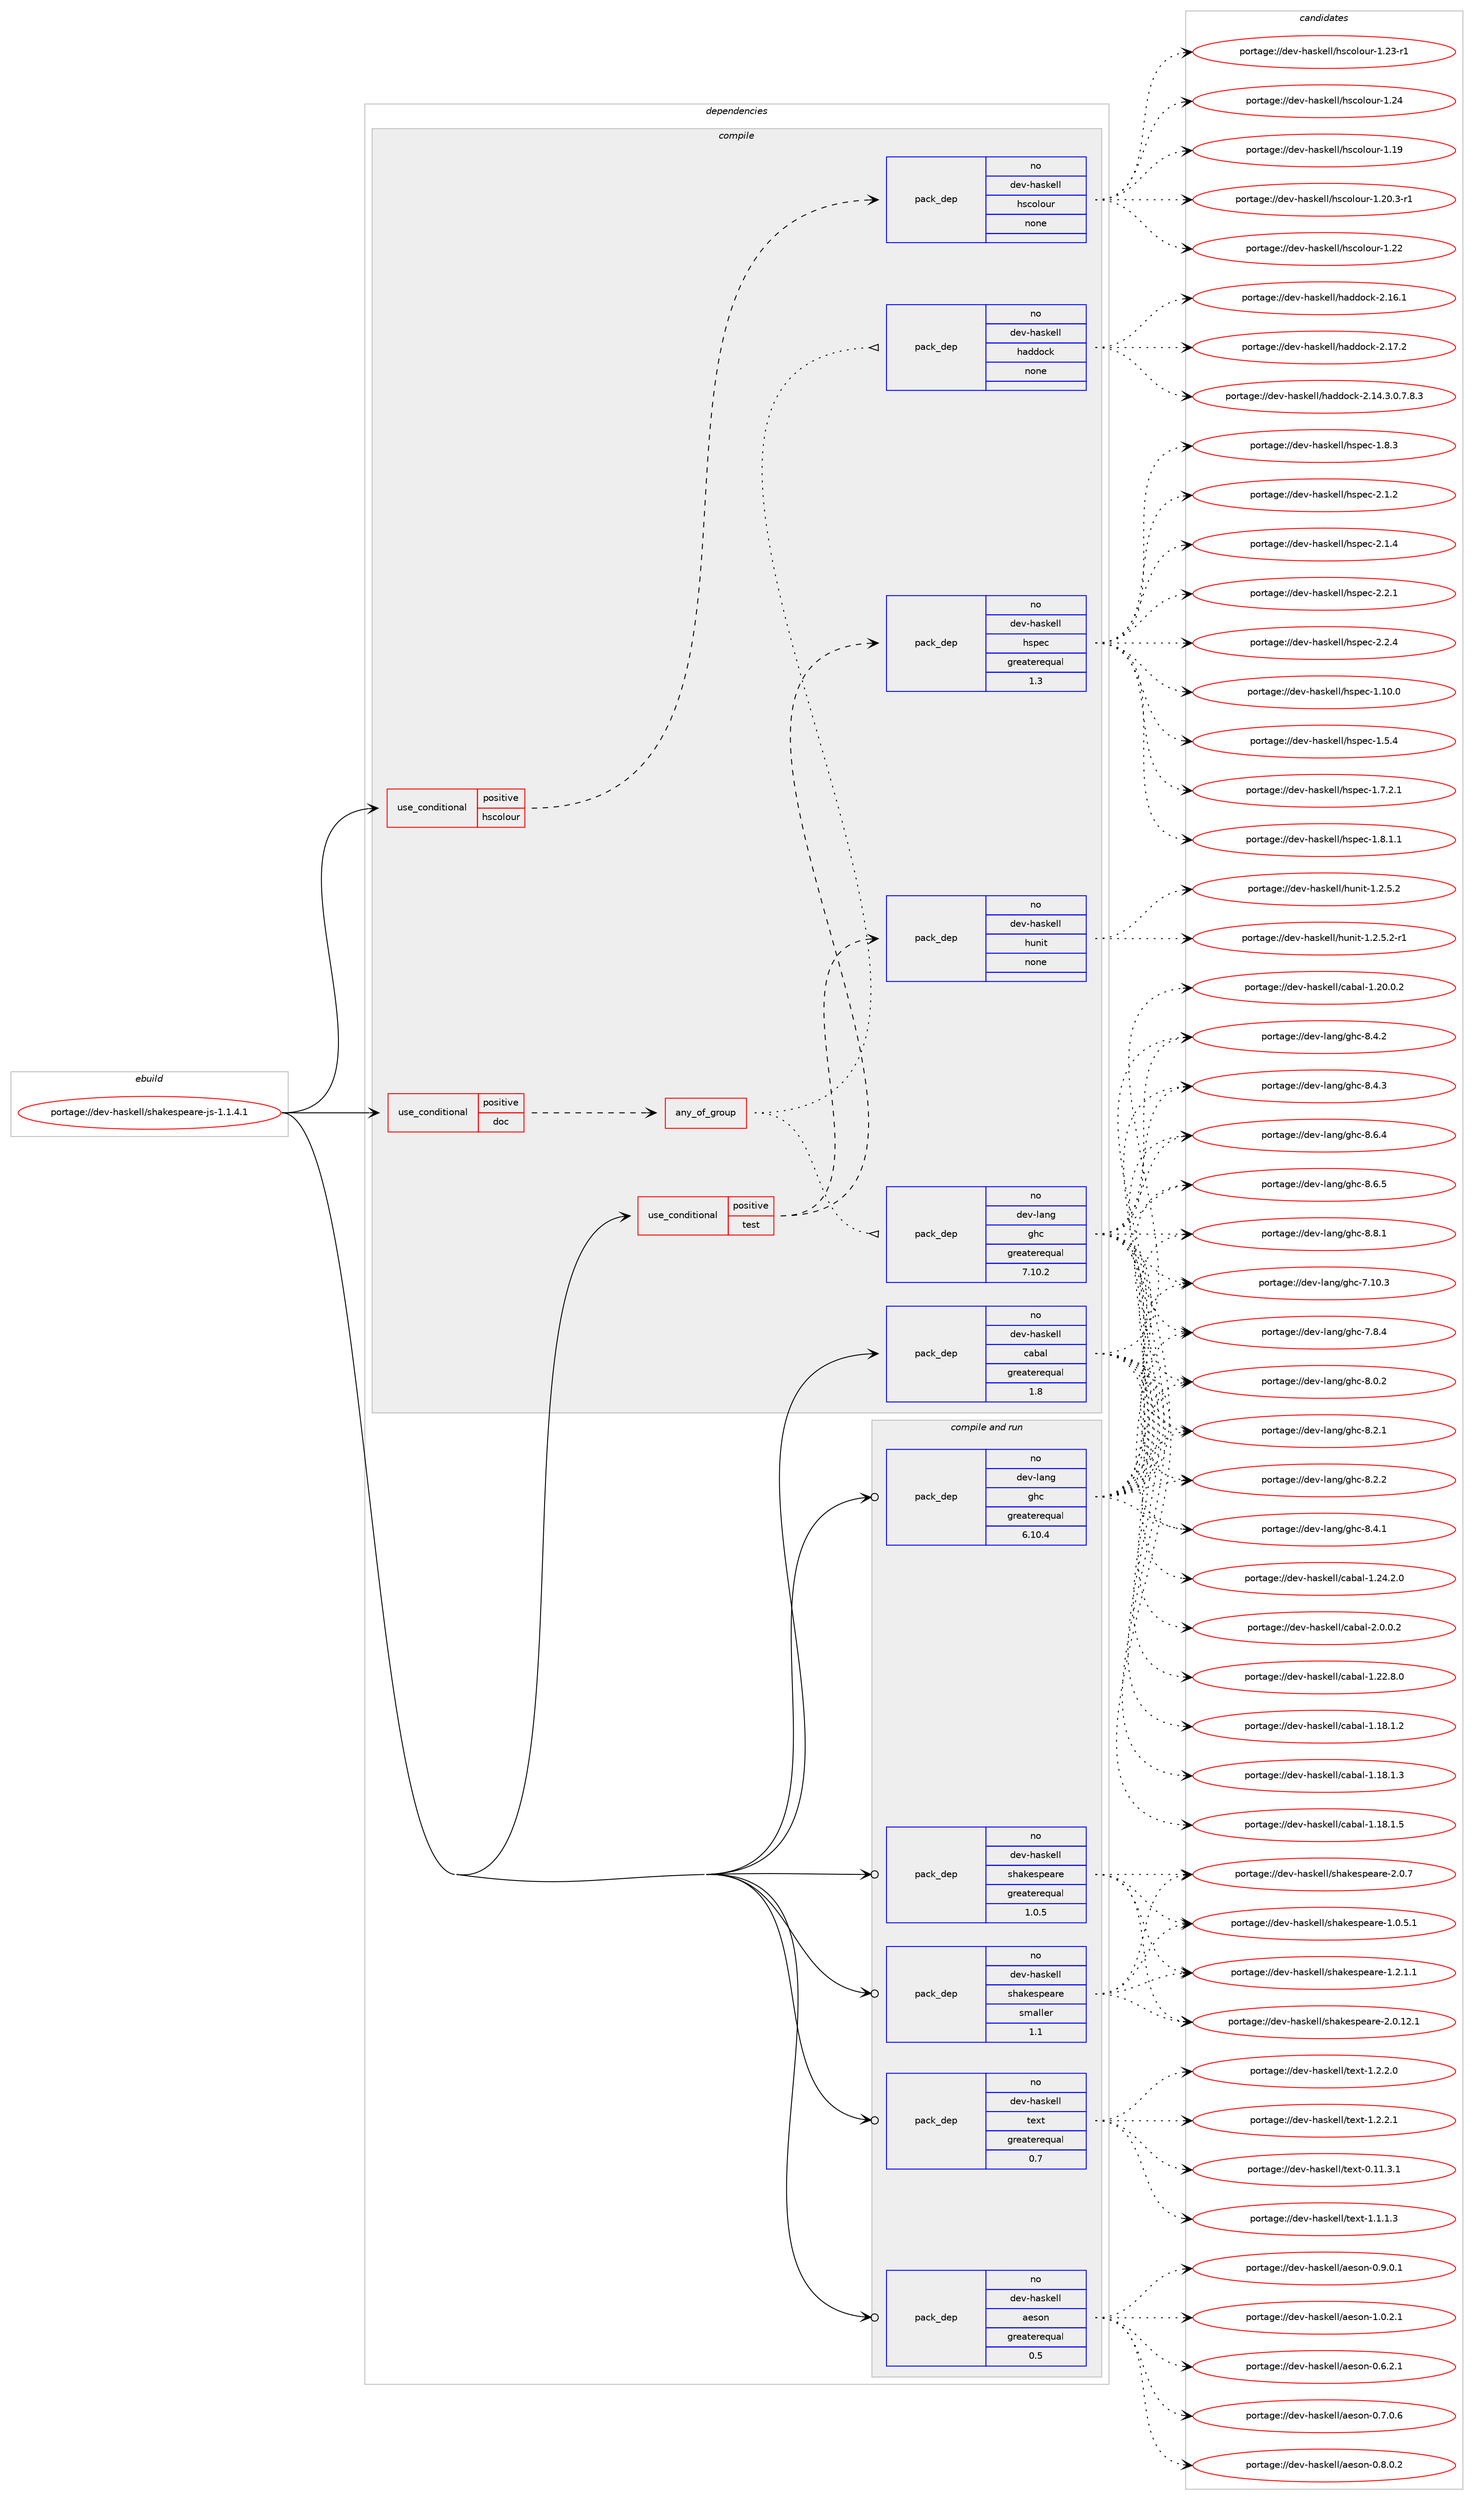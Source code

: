 digraph prolog {

# *************
# Graph options
# *************

newrank=true;
concentrate=true;
compound=true;
graph [rankdir=LR,fontname=Helvetica,fontsize=10,ranksep=1.5];#, ranksep=2.5, nodesep=0.2];
edge  [arrowhead=vee];
node  [fontname=Helvetica,fontsize=10];

# **********
# The ebuild
# **********

subgraph cluster_leftcol {
color=gray;
rank=same;
label=<<i>ebuild</i>>;
id [label="portage://dev-haskell/shakespeare-js-1.1.4.1", color=red, width=4, href="../dev-haskell/shakespeare-js-1.1.4.1.svg"];
}

# ****************
# The dependencies
# ****************

subgraph cluster_midcol {
color=gray;
label=<<i>dependencies</i>>;
subgraph cluster_compile {
fillcolor="#eeeeee";
style=filled;
label=<<i>compile</i>>;
subgraph cond16946 {
dependency78864 [label=<<TABLE BORDER="0" CELLBORDER="1" CELLSPACING="0" CELLPADDING="4"><TR><TD ROWSPAN="3" CELLPADDING="10">use_conditional</TD></TR><TR><TD>positive</TD></TR><TR><TD>doc</TD></TR></TABLE>>, shape=none, color=red];
subgraph any2297 {
dependency78865 [label=<<TABLE BORDER="0" CELLBORDER="1" CELLSPACING="0" CELLPADDING="4"><TR><TD CELLPADDING="10">any_of_group</TD></TR></TABLE>>, shape=none, color=red];subgraph pack59564 {
dependency78866 [label=<<TABLE BORDER="0" CELLBORDER="1" CELLSPACING="0" CELLPADDING="4" WIDTH="220"><TR><TD ROWSPAN="6" CELLPADDING="30">pack_dep</TD></TR><TR><TD WIDTH="110">no</TD></TR><TR><TD>dev-haskell</TD></TR><TR><TD>haddock</TD></TR><TR><TD>none</TD></TR><TR><TD></TD></TR></TABLE>>, shape=none, color=blue];
}
dependency78865:e -> dependency78866:w [weight=20,style="dotted",arrowhead="oinv"];
subgraph pack59565 {
dependency78867 [label=<<TABLE BORDER="0" CELLBORDER="1" CELLSPACING="0" CELLPADDING="4" WIDTH="220"><TR><TD ROWSPAN="6" CELLPADDING="30">pack_dep</TD></TR><TR><TD WIDTH="110">no</TD></TR><TR><TD>dev-lang</TD></TR><TR><TD>ghc</TD></TR><TR><TD>greaterequal</TD></TR><TR><TD>7.10.2</TD></TR></TABLE>>, shape=none, color=blue];
}
dependency78865:e -> dependency78867:w [weight=20,style="dotted",arrowhead="oinv"];
}
dependency78864:e -> dependency78865:w [weight=20,style="dashed",arrowhead="vee"];
}
id:e -> dependency78864:w [weight=20,style="solid",arrowhead="vee"];
subgraph cond16947 {
dependency78868 [label=<<TABLE BORDER="0" CELLBORDER="1" CELLSPACING="0" CELLPADDING="4"><TR><TD ROWSPAN="3" CELLPADDING="10">use_conditional</TD></TR><TR><TD>positive</TD></TR><TR><TD>hscolour</TD></TR></TABLE>>, shape=none, color=red];
subgraph pack59566 {
dependency78869 [label=<<TABLE BORDER="0" CELLBORDER="1" CELLSPACING="0" CELLPADDING="4" WIDTH="220"><TR><TD ROWSPAN="6" CELLPADDING="30">pack_dep</TD></TR><TR><TD WIDTH="110">no</TD></TR><TR><TD>dev-haskell</TD></TR><TR><TD>hscolour</TD></TR><TR><TD>none</TD></TR><TR><TD></TD></TR></TABLE>>, shape=none, color=blue];
}
dependency78868:e -> dependency78869:w [weight=20,style="dashed",arrowhead="vee"];
}
id:e -> dependency78868:w [weight=20,style="solid",arrowhead="vee"];
subgraph cond16948 {
dependency78870 [label=<<TABLE BORDER="0" CELLBORDER="1" CELLSPACING="0" CELLPADDING="4"><TR><TD ROWSPAN="3" CELLPADDING="10">use_conditional</TD></TR><TR><TD>positive</TD></TR><TR><TD>test</TD></TR></TABLE>>, shape=none, color=red];
subgraph pack59567 {
dependency78871 [label=<<TABLE BORDER="0" CELLBORDER="1" CELLSPACING="0" CELLPADDING="4" WIDTH="220"><TR><TD ROWSPAN="6" CELLPADDING="30">pack_dep</TD></TR><TR><TD WIDTH="110">no</TD></TR><TR><TD>dev-haskell</TD></TR><TR><TD>hspec</TD></TR><TR><TD>greaterequal</TD></TR><TR><TD>1.3</TD></TR></TABLE>>, shape=none, color=blue];
}
dependency78870:e -> dependency78871:w [weight=20,style="dashed",arrowhead="vee"];
subgraph pack59568 {
dependency78872 [label=<<TABLE BORDER="0" CELLBORDER="1" CELLSPACING="0" CELLPADDING="4" WIDTH="220"><TR><TD ROWSPAN="6" CELLPADDING="30">pack_dep</TD></TR><TR><TD WIDTH="110">no</TD></TR><TR><TD>dev-haskell</TD></TR><TR><TD>hunit</TD></TR><TR><TD>none</TD></TR><TR><TD></TD></TR></TABLE>>, shape=none, color=blue];
}
dependency78870:e -> dependency78872:w [weight=20,style="dashed",arrowhead="vee"];
}
id:e -> dependency78870:w [weight=20,style="solid",arrowhead="vee"];
subgraph pack59569 {
dependency78873 [label=<<TABLE BORDER="0" CELLBORDER="1" CELLSPACING="0" CELLPADDING="4" WIDTH="220"><TR><TD ROWSPAN="6" CELLPADDING="30">pack_dep</TD></TR><TR><TD WIDTH="110">no</TD></TR><TR><TD>dev-haskell</TD></TR><TR><TD>cabal</TD></TR><TR><TD>greaterequal</TD></TR><TR><TD>1.8</TD></TR></TABLE>>, shape=none, color=blue];
}
id:e -> dependency78873:w [weight=20,style="solid",arrowhead="vee"];
}
subgraph cluster_compileandrun {
fillcolor="#eeeeee";
style=filled;
label=<<i>compile and run</i>>;
subgraph pack59570 {
dependency78874 [label=<<TABLE BORDER="0" CELLBORDER="1" CELLSPACING="0" CELLPADDING="4" WIDTH="220"><TR><TD ROWSPAN="6" CELLPADDING="30">pack_dep</TD></TR><TR><TD WIDTH="110">no</TD></TR><TR><TD>dev-haskell</TD></TR><TR><TD>aeson</TD></TR><TR><TD>greaterequal</TD></TR><TR><TD>0.5</TD></TR></TABLE>>, shape=none, color=blue];
}
id:e -> dependency78874:w [weight=20,style="solid",arrowhead="odotvee"];
subgraph pack59571 {
dependency78875 [label=<<TABLE BORDER="0" CELLBORDER="1" CELLSPACING="0" CELLPADDING="4" WIDTH="220"><TR><TD ROWSPAN="6" CELLPADDING="30">pack_dep</TD></TR><TR><TD WIDTH="110">no</TD></TR><TR><TD>dev-haskell</TD></TR><TR><TD>shakespeare</TD></TR><TR><TD>greaterequal</TD></TR><TR><TD>1.0.5</TD></TR></TABLE>>, shape=none, color=blue];
}
id:e -> dependency78875:w [weight=20,style="solid",arrowhead="odotvee"];
subgraph pack59572 {
dependency78876 [label=<<TABLE BORDER="0" CELLBORDER="1" CELLSPACING="0" CELLPADDING="4" WIDTH="220"><TR><TD ROWSPAN="6" CELLPADDING="30">pack_dep</TD></TR><TR><TD WIDTH="110">no</TD></TR><TR><TD>dev-haskell</TD></TR><TR><TD>shakespeare</TD></TR><TR><TD>smaller</TD></TR><TR><TD>1.1</TD></TR></TABLE>>, shape=none, color=blue];
}
id:e -> dependency78876:w [weight=20,style="solid",arrowhead="odotvee"];
subgraph pack59573 {
dependency78877 [label=<<TABLE BORDER="0" CELLBORDER="1" CELLSPACING="0" CELLPADDING="4" WIDTH="220"><TR><TD ROWSPAN="6" CELLPADDING="30">pack_dep</TD></TR><TR><TD WIDTH="110">no</TD></TR><TR><TD>dev-haskell</TD></TR><TR><TD>text</TD></TR><TR><TD>greaterequal</TD></TR><TR><TD>0.7</TD></TR></TABLE>>, shape=none, color=blue];
}
id:e -> dependency78877:w [weight=20,style="solid",arrowhead="odotvee"];
subgraph pack59574 {
dependency78878 [label=<<TABLE BORDER="0" CELLBORDER="1" CELLSPACING="0" CELLPADDING="4" WIDTH="220"><TR><TD ROWSPAN="6" CELLPADDING="30">pack_dep</TD></TR><TR><TD WIDTH="110">no</TD></TR><TR><TD>dev-lang</TD></TR><TR><TD>ghc</TD></TR><TR><TD>greaterequal</TD></TR><TR><TD>6.10.4</TD></TR></TABLE>>, shape=none, color=blue];
}
id:e -> dependency78878:w [weight=20,style="solid",arrowhead="odotvee"];
}
subgraph cluster_run {
fillcolor="#eeeeee";
style=filled;
label=<<i>run</i>>;
}
}

# **************
# The candidates
# **************

subgraph cluster_choices {
rank=same;
color=gray;
label=<<i>candidates</i>>;

subgraph choice59564 {
color=black;
nodesep=1;
choiceportage1001011184510497115107101108108471049710010011199107455046495246514648465546564651 [label="portage://dev-haskell/haddock-2.14.3.0.7.8.3", color=red, width=4,href="../dev-haskell/haddock-2.14.3.0.7.8.3.svg"];
choiceportage100101118451049711510710110810847104971001001119910745504649544649 [label="portage://dev-haskell/haddock-2.16.1", color=red, width=4,href="../dev-haskell/haddock-2.16.1.svg"];
choiceportage100101118451049711510710110810847104971001001119910745504649554650 [label="portage://dev-haskell/haddock-2.17.2", color=red, width=4,href="../dev-haskell/haddock-2.17.2.svg"];
dependency78866:e -> choiceportage1001011184510497115107101108108471049710010011199107455046495246514648465546564651:w [style=dotted,weight="100"];
dependency78866:e -> choiceportage100101118451049711510710110810847104971001001119910745504649544649:w [style=dotted,weight="100"];
dependency78866:e -> choiceportage100101118451049711510710110810847104971001001119910745504649554650:w [style=dotted,weight="100"];
}
subgraph choice59565 {
color=black;
nodesep=1;
choiceportage1001011184510897110103471031049945554649484651 [label="portage://dev-lang/ghc-7.10.3", color=red, width=4,href="../dev-lang/ghc-7.10.3.svg"];
choiceportage10010111845108971101034710310499455546564652 [label="portage://dev-lang/ghc-7.8.4", color=red, width=4,href="../dev-lang/ghc-7.8.4.svg"];
choiceportage10010111845108971101034710310499455646484650 [label="portage://dev-lang/ghc-8.0.2", color=red, width=4,href="../dev-lang/ghc-8.0.2.svg"];
choiceportage10010111845108971101034710310499455646504649 [label="portage://dev-lang/ghc-8.2.1", color=red, width=4,href="../dev-lang/ghc-8.2.1.svg"];
choiceportage10010111845108971101034710310499455646504650 [label="portage://dev-lang/ghc-8.2.2", color=red, width=4,href="../dev-lang/ghc-8.2.2.svg"];
choiceportage10010111845108971101034710310499455646524649 [label="portage://dev-lang/ghc-8.4.1", color=red, width=4,href="../dev-lang/ghc-8.4.1.svg"];
choiceportage10010111845108971101034710310499455646524650 [label="portage://dev-lang/ghc-8.4.2", color=red, width=4,href="../dev-lang/ghc-8.4.2.svg"];
choiceportage10010111845108971101034710310499455646524651 [label="portage://dev-lang/ghc-8.4.3", color=red, width=4,href="../dev-lang/ghc-8.4.3.svg"];
choiceportage10010111845108971101034710310499455646544652 [label="portage://dev-lang/ghc-8.6.4", color=red, width=4,href="../dev-lang/ghc-8.6.4.svg"];
choiceportage10010111845108971101034710310499455646544653 [label="portage://dev-lang/ghc-8.6.5", color=red, width=4,href="../dev-lang/ghc-8.6.5.svg"];
choiceportage10010111845108971101034710310499455646564649 [label="portage://dev-lang/ghc-8.8.1", color=red, width=4,href="../dev-lang/ghc-8.8.1.svg"];
dependency78867:e -> choiceportage1001011184510897110103471031049945554649484651:w [style=dotted,weight="100"];
dependency78867:e -> choiceportage10010111845108971101034710310499455546564652:w [style=dotted,weight="100"];
dependency78867:e -> choiceportage10010111845108971101034710310499455646484650:w [style=dotted,weight="100"];
dependency78867:e -> choiceportage10010111845108971101034710310499455646504649:w [style=dotted,weight="100"];
dependency78867:e -> choiceportage10010111845108971101034710310499455646504650:w [style=dotted,weight="100"];
dependency78867:e -> choiceportage10010111845108971101034710310499455646524649:w [style=dotted,weight="100"];
dependency78867:e -> choiceportage10010111845108971101034710310499455646524650:w [style=dotted,weight="100"];
dependency78867:e -> choiceportage10010111845108971101034710310499455646524651:w [style=dotted,weight="100"];
dependency78867:e -> choiceportage10010111845108971101034710310499455646544652:w [style=dotted,weight="100"];
dependency78867:e -> choiceportage10010111845108971101034710310499455646544653:w [style=dotted,weight="100"];
dependency78867:e -> choiceportage10010111845108971101034710310499455646564649:w [style=dotted,weight="100"];
}
subgraph choice59566 {
color=black;
nodesep=1;
choiceportage100101118451049711510710110810847104115991111081111171144549464957 [label="portage://dev-haskell/hscolour-1.19", color=red, width=4,href="../dev-haskell/hscolour-1.19.svg"];
choiceportage10010111845104971151071011081084710411599111108111117114454946504846514511449 [label="portage://dev-haskell/hscolour-1.20.3-r1", color=red, width=4,href="../dev-haskell/hscolour-1.20.3-r1.svg"];
choiceportage100101118451049711510710110810847104115991111081111171144549465050 [label="portage://dev-haskell/hscolour-1.22", color=red, width=4,href="../dev-haskell/hscolour-1.22.svg"];
choiceportage1001011184510497115107101108108471041159911110811111711445494650514511449 [label="portage://dev-haskell/hscolour-1.23-r1", color=red, width=4,href="../dev-haskell/hscolour-1.23-r1.svg"];
choiceportage100101118451049711510710110810847104115991111081111171144549465052 [label="portage://dev-haskell/hscolour-1.24", color=red, width=4,href="../dev-haskell/hscolour-1.24.svg"];
dependency78869:e -> choiceportage100101118451049711510710110810847104115991111081111171144549464957:w [style=dotted,weight="100"];
dependency78869:e -> choiceportage10010111845104971151071011081084710411599111108111117114454946504846514511449:w [style=dotted,weight="100"];
dependency78869:e -> choiceportage100101118451049711510710110810847104115991111081111171144549465050:w [style=dotted,weight="100"];
dependency78869:e -> choiceportage1001011184510497115107101108108471041159911110811111711445494650514511449:w [style=dotted,weight="100"];
dependency78869:e -> choiceportage100101118451049711510710110810847104115991111081111171144549465052:w [style=dotted,weight="100"];
}
subgraph choice59567 {
color=black;
nodesep=1;
choiceportage1001011184510497115107101108108471041151121019945494649484648 [label="portage://dev-haskell/hspec-1.10.0", color=red, width=4,href="../dev-haskell/hspec-1.10.0.svg"];
choiceportage10010111845104971151071011081084710411511210199454946534652 [label="portage://dev-haskell/hspec-1.5.4", color=red, width=4,href="../dev-haskell/hspec-1.5.4.svg"];
choiceportage100101118451049711510710110810847104115112101994549465546504649 [label="portage://dev-haskell/hspec-1.7.2.1", color=red, width=4,href="../dev-haskell/hspec-1.7.2.1.svg"];
choiceportage100101118451049711510710110810847104115112101994549465646494649 [label="portage://dev-haskell/hspec-1.8.1.1", color=red, width=4,href="../dev-haskell/hspec-1.8.1.1.svg"];
choiceportage10010111845104971151071011081084710411511210199454946564651 [label="portage://dev-haskell/hspec-1.8.3", color=red, width=4,href="../dev-haskell/hspec-1.8.3.svg"];
choiceportage10010111845104971151071011081084710411511210199455046494650 [label="portage://dev-haskell/hspec-2.1.2", color=red, width=4,href="../dev-haskell/hspec-2.1.2.svg"];
choiceportage10010111845104971151071011081084710411511210199455046494652 [label="portage://dev-haskell/hspec-2.1.4", color=red, width=4,href="../dev-haskell/hspec-2.1.4.svg"];
choiceportage10010111845104971151071011081084710411511210199455046504649 [label="portage://dev-haskell/hspec-2.2.1", color=red, width=4,href="../dev-haskell/hspec-2.2.1.svg"];
choiceportage10010111845104971151071011081084710411511210199455046504652 [label="portage://dev-haskell/hspec-2.2.4", color=red, width=4,href="../dev-haskell/hspec-2.2.4.svg"];
dependency78871:e -> choiceportage1001011184510497115107101108108471041151121019945494649484648:w [style=dotted,weight="100"];
dependency78871:e -> choiceportage10010111845104971151071011081084710411511210199454946534652:w [style=dotted,weight="100"];
dependency78871:e -> choiceportage100101118451049711510710110810847104115112101994549465546504649:w [style=dotted,weight="100"];
dependency78871:e -> choiceportage100101118451049711510710110810847104115112101994549465646494649:w [style=dotted,weight="100"];
dependency78871:e -> choiceportage10010111845104971151071011081084710411511210199454946564651:w [style=dotted,weight="100"];
dependency78871:e -> choiceportage10010111845104971151071011081084710411511210199455046494650:w [style=dotted,weight="100"];
dependency78871:e -> choiceportage10010111845104971151071011081084710411511210199455046494652:w [style=dotted,weight="100"];
dependency78871:e -> choiceportage10010111845104971151071011081084710411511210199455046504649:w [style=dotted,weight="100"];
dependency78871:e -> choiceportage10010111845104971151071011081084710411511210199455046504652:w [style=dotted,weight="100"];
}
subgraph choice59568 {
color=black;
nodesep=1;
choiceportage1001011184510497115107101108108471041171101051164549465046534650 [label="portage://dev-haskell/hunit-1.2.5.2", color=red, width=4,href="../dev-haskell/hunit-1.2.5.2.svg"];
choiceportage10010111845104971151071011081084710411711010511645494650465346504511449 [label="portage://dev-haskell/hunit-1.2.5.2-r1", color=red, width=4,href="../dev-haskell/hunit-1.2.5.2-r1.svg"];
dependency78872:e -> choiceportage1001011184510497115107101108108471041171101051164549465046534650:w [style=dotted,weight="100"];
dependency78872:e -> choiceportage10010111845104971151071011081084710411711010511645494650465346504511449:w [style=dotted,weight="100"];
}
subgraph choice59569 {
color=black;
nodesep=1;
choiceportage10010111845104971151071011081084799979897108454946495646494650 [label="portage://dev-haskell/cabal-1.18.1.2", color=red, width=4,href="../dev-haskell/cabal-1.18.1.2.svg"];
choiceportage10010111845104971151071011081084799979897108454946495646494651 [label="portage://dev-haskell/cabal-1.18.1.3", color=red, width=4,href="../dev-haskell/cabal-1.18.1.3.svg"];
choiceportage10010111845104971151071011081084799979897108454946495646494653 [label="portage://dev-haskell/cabal-1.18.1.5", color=red, width=4,href="../dev-haskell/cabal-1.18.1.5.svg"];
choiceportage10010111845104971151071011081084799979897108454946504846484650 [label="portage://dev-haskell/cabal-1.20.0.2", color=red, width=4,href="../dev-haskell/cabal-1.20.0.2.svg"];
choiceportage10010111845104971151071011081084799979897108454946505046564648 [label="portage://dev-haskell/cabal-1.22.8.0", color=red, width=4,href="../dev-haskell/cabal-1.22.8.0.svg"];
choiceportage10010111845104971151071011081084799979897108454946505246504648 [label="portage://dev-haskell/cabal-1.24.2.0", color=red, width=4,href="../dev-haskell/cabal-1.24.2.0.svg"];
choiceportage100101118451049711510710110810847999798971084550464846484650 [label="portage://dev-haskell/cabal-2.0.0.2", color=red, width=4,href="../dev-haskell/cabal-2.0.0.2.svg"];
dependency78873:e -> choiceportage10010111845104971151071011081084799979897108454946495646494650:w [style=dotted,weight="100"];
dependency78873:e -> choiceportage10010111845104971151071011081084799979897108454946495646494651:w [style=dotted,weight="100"];
dependency78873:e -> choiceportage10010111845104971151071011081084799979897108454946495646494653:w [style=dotted,weight="100"];
dependency78873:e -> choiceportage10010111845104971151071011081084799979897108454946504846484650:w [style=dotted,weight="100"];
dependency78873:e -> choiceportage10010111845104971151071011081084799979897108454946505046564648:w [style=dotted,weight="100"];
dependency78873:e -> choiceportage10010111845104971151071011081084799979897108454946505246504648:w [style=dotted,weight="100"];
dependency78873:e -> choiceportage100101118451049711510710110810847999798971084550464846484650:w [style=dotted,weight="100"];
}
subgraph choice59570 {
color=black;
nodesep=1;
choiceportage100101118451049711510710110810847971011151111104548465446504649 [label="portage://dev-haskell/aeson-0.6.2.1", color=red, width=4,href="../dev-haskell/aeson-0.6.2.1.svg"];
choiceportage100101118451049711510710110810847971011151111104548465546484654 [label="portage://dev-haskell/aeson-0.7.0.6", color=red, width=4,href="../dev-haskell/aeson-0.7.0.6.svg"];
choiceportage100101118451049711510710110810847971011151111104548465646484650 [label="portage://dev-haskell/aeson-0.8.0.2", color=red, width=4,href="../dev-haskell/aeson-0.8.0.2.svg"];
choiceportage100101118451049711510710110810847971011151111104548465746484649 [label="portage://dev-haskell/aeson-0.9.0.1", color=red, width=4,href="../dev-haskell/aeson-0.9.0.1.svg"];
choiceportage100101118451049711510710110810847971011151111104549464846504649 [label="portage://dev-haskell/aeson-1.0.2.1", color=red, width=4,href="../dev-haskell/aeson-1.0.2.1.svg"];
dependency78874:e -> choiceportage100101118451049711510710110810847971011151111104548465446504649:w [style=dotted,weight="100"];
dependency78874:e -> choiceportage100101118451049711510710110810847971011151111104548465546484654:w [style=dotted,weight="100"];
dependency78874:e -> choiceportage100101118451049711510710110810847971011151111104548465646484650:w [style=dotted,weight="100"];
dependency78874:e -> choiceportage100101118451049711510710110810847971011151111104548465746484649:w [style=dotted,weight="100"];
dependency78874:e -> choiceportage100101118451049711510710110810847971011151111104549464846504649:w [style=dotted,weight="100"];
}
subgraph choice59571 {
color=black;
nodesep=1;
choiceportage10010111845104971151071011081084711510497107101115112101971141014549464846534649 [label="portage://dev-haskell/shakespeare-1.0.5.1", color=red, width=4,href="../dev-haskell/shakespeare-1.0.5.1.svg"];
choiceportage10010111845104971151071011081084711510497107101115112101971141014549465046494649 [label="portage://dev-haskell/shakespeare-1.2.1.1", color=red, width=4,href="../dev-haskell/shakespeare-1.2.1.1.svg"];
choiceportage1001011184510497115107101108108471151049710710111511210197114101455046484649504649 [label="portage://dev-haskell/shakespeare-2.0.12.1", color=red, width=4,href="../dev-haskell/shakespeare-2.0.12.1.svg"];
choiceportage1001011184510497115107101108108471151049710710111511210197114101455046484655 [label="portage://dev-haskell/shakespeare-2.0.7", color=red, width=4,href="../dev-haskell/shakespeare-2.0.7.svg"];
dependency78875:e -> choiceportage10010111845104971151071011081084711510497107101115112101971141014549464846534649:w [style=dotted,weight="100"];
dependency78875:e -> choiceportage10010111845104971151071011081084711510497107101115112101971141014549465046494649:w [style=dotted,weight="100"];
dependency78875:e -> choiceportage1001011184510497115107101108108471151049710710111511210197114101455046484649504649:w [style=dotted,weight="100"];
dependency78875:e -> choiceportage1001011184510497115107101108108471151049710710111511210197114101455046484655:w [style=dotted,weight="100"];
}
subgraph choice59572 {
color=black;
nodesep=1;
choiceportage10010111845104971151071011081084711510497107101115112101971141014549464846534649 [label="portage://dev-haskell/shakespeare-1.0.5.1", color=red, width=4,href="../dev-haskell/shakespeare-1.0.5.1.svg"];
choiceportage10010111845104971151071011081084711510497107101115112101971141014549465046494649 [label="portage://dev-haskell/shakespeare-1.2.1.1", color=red, width=4,href="../dev-haskell/shakespeare-1.2.1.1.svg"];
choiceportage1001011184510497115107101108108471151049710710111511210197114101455046484649504649 [label="portage://dev-haskell/shakespeare-2.0.12.1", color=red, width=4,href="../dev-haskell/shakespeare-2.0.12.1.svg"];
choiceportage1001011184510497115107101108108471151049710710111511210197114101455046484655 [label="portage://dev-haskell/shakespeare-2.0.7", color=red, width=4,href="../dev-haskell/shakespeare-2.0.7.svg"];
dependency78876:e -> choiceportage10010111845104971151071011081084711510497107101115112101971141014549464846534649:w [style=dotted,weight="100"];
dependency78876:e -> choiceportage10010111845104971151071011081084711510497107101115112101971141014549465046494649:w [style=dotted,weight="100"];
dependency78876:e -> choiceportage1001011184510497115107101108108471151049710710111511210197114101455046484649504649:w [style=dotted,weight="100"];
dependency78876:e -> choiceportage1001011184510497115107101108108471151049710710111511210197114101455046484655:w [style=dotted,weight="100"];
}
subgraph choice59573 {
color=black;
nodesep=1;
choiceportage100101118451049711510710110810847116101120116454846494946514649 [label="portage://dev-haskell/text-0.11.3.1", color=red, width=4,href="../dev-haskell/text-0.11.3.1.svg"];
choiceportage1001011184510497115107101108108471161011201164549464946494651 [label="portage://dev-haskell/text-1.1.1.3", color=red, width=4,href="../dev-haskell/text-1.1.1.3.svg"];
choiceportage1001011184510497115107101108108471161011201164549465046504648 [label="portage://dev-haskell/text-1.2.2.0", color=red, width=4,href="../dev-haskell/text-1.2.2.0.svg"];
choiceportage1001011184510497115107101108108471161011201164549465046504649 [label="portage://dev-haskell/text-1.2.2.1", color=red, width=4,href="../dev-haskell/text-1.2.2.1.svg"];
dependency78877:e -> choiceportage100101118451049711510710110810847116101120116454846494946514649:w [style=dotted,weight="100"];
dependency78877:e -> choiceportage1001011184510497115107101108108471161011201164549464946494651:w [style=dotted,weight="100"];
dependency78877:e -> choiceportage1001011184510497115107101108108471161011201164549465046504648:w [style=dotted,weight="100"];
dependency78877:e -> choiceportage1001011184510497115107101108108471161011201164549465046504649:w [style=dotted,weight="100"];
}
subgraph choice59574 {
color=black;
nodesep=1;
choiceportage1001011184510897110103471031049945554649484651 [label="portage://dev-lang/ghc-7.10.3", color=red, width=4,href="../dev-lang/ghc-7.10.3.svg"];
choiceportage10010111845108971101034710310499455546564652 [label="portage://dev-lang/ghc-7.8.4", color=red, width=4,href="../dev-lang/ghc-7.8.4.svg"];
choiceportage10010111845108971101034710310499455646484650 [label="portage://dev-lang/ghc-8.0.2", color=red, width=4,href="../dev-lang/ghc-8.0.2.svg"];
choiceportage10010111845108971101034710310499455646504649 [label="portage://dev-lang/ghc-8.2.1", color=red, width=4,href="../dev-lang/ghc-8.2.1.svg"];
choiceportage10010111845108971101034710310499455646504650 [label="portage://dev-lang/ghc-8.2.2", color=red, width=4,href="../dev-lang/ghc-8.2.2.svg"];
choiceportage10010111845108971101034710310499455646524649 [label="portage://dev-lang/ghc-8.4.1", color=red, width=4,href="../dev-lang/ghc-8.4.1.svg"];
choiceportage10010111845108971101034710310499455646524650 [label="portage://dev-lang/ghc-8.4.2", color=red, width=4,href="../dev-lang/ghc-8.4.2.svg"];
choiceportage10010111845108971101034710310499455646524651 [label="portage://dev-lang/ghc-8.4.3", color=red, width=4,href="../dev-lang/ghc-8.4.3.svg"];
choiceportage10010111845108971101034710310499455646544652 [label="portage://dev-lang/ghc-8.6.4", color=red, width=4,href="../dev-lang/ghc-8.6.4.svg"];
choiceportage10010111845108971101034710310499455646544653 [label="portage://dev-lang/ghc-8.6.5", color=red, width=4,href="../dev-lang/ghc-8.6.5.svg"];
choiceportage10010111845108971101034710310499455646564649 [label="portage://dev-lang/ghc-8.8.1", color=red, width=4,href="../dev-lang/ghc-8.8.1.svg"];
dependency78878:e -> choiceportage1001011184510897110103471031049945554649484651:w [style=dotted,weight="100"];
dependency78878:e -> choiceportage10010111845108971101034710310499455546564652:w [style=dotted,weight="100"];
dependency78878:e -> choiceportage10010111845108971101034710310499455646484650:w [style=dotted,weight="100"];
dependency78878:e -> choiceportage10010111845108971101034710310499455646504649:w [style=dotted,weight="100"];
dependency78878:e -> choiceportage10010111845108971101034710310499455646504650:w [style=dotted,weight="100"];
dependency78878:e -> choiceportage10010111845108971101034710310499455646524649:w [style=dotted,weight="100"];
dependency78878:e -> choiceportage10010111845108971101034710310499455646524650:w [style=dotted,weight="100"];
dependency78878:e -> choiceportage10010111845108971101034710310499455646524651:w [style=dotted,weight="100"];
dependency78878:e -> choiceportage10010111845108971101034710310499455646544652:w [style=dotted,weight="100"];
dependency78878:e -> choiceportage10010111845108971101034710310499455646544653:w [style=dotted,weight="100"];
dependency78878:e -> choiceportage10010111845108971101034710310499455646564649:w [style=dotted,weight="100"];
}
}

}

